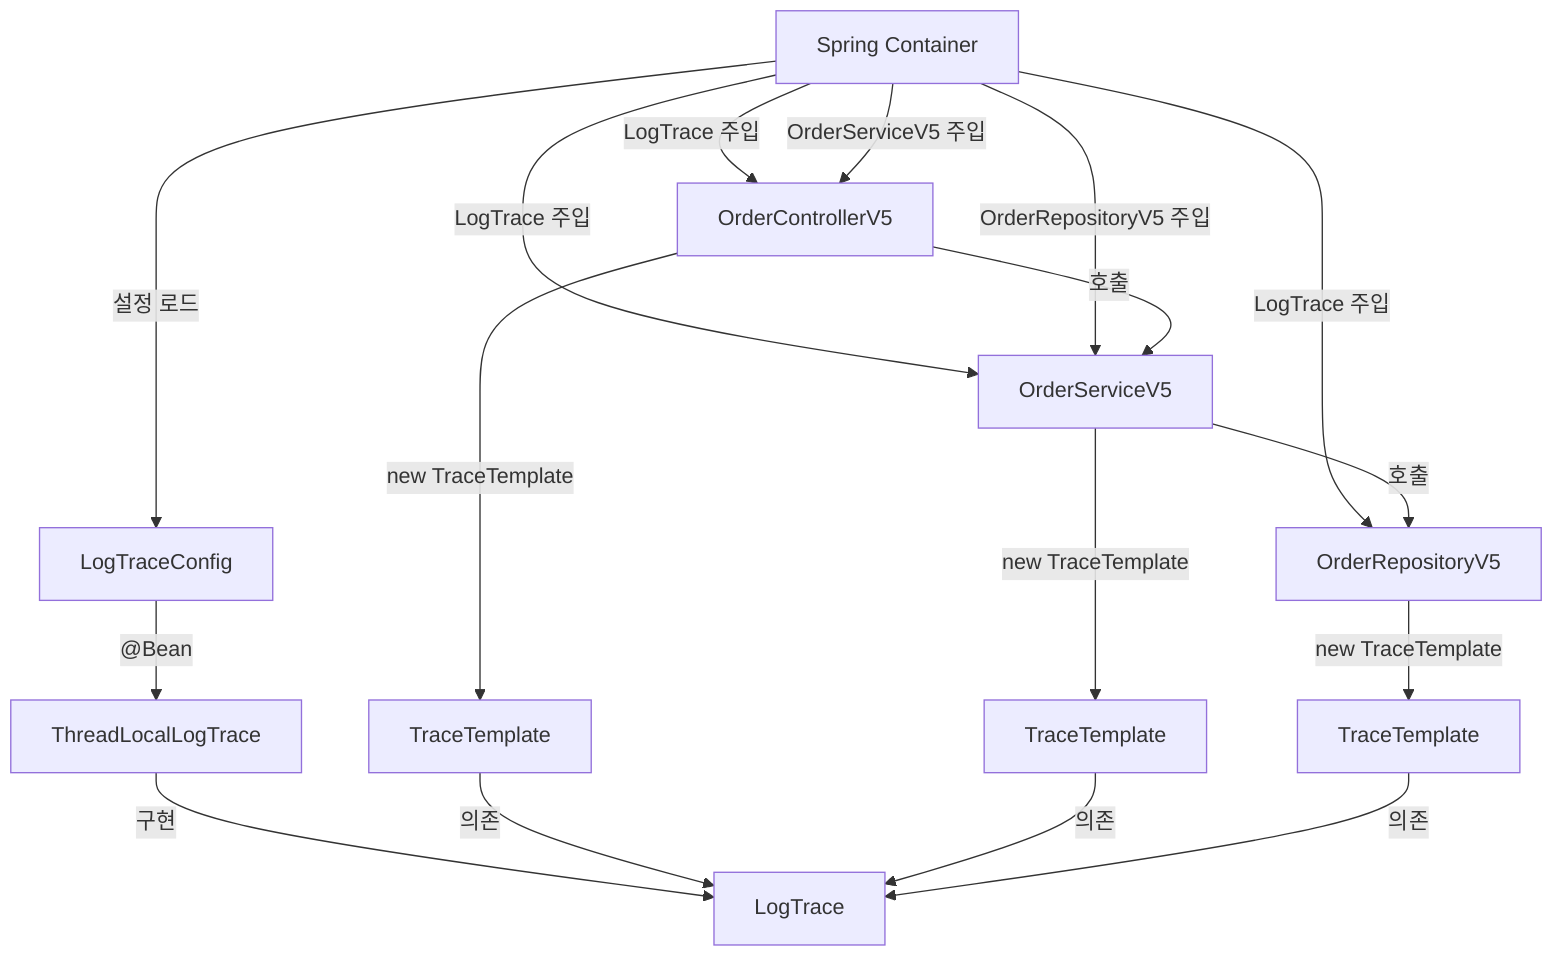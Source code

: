 graph TD
    SC[Spring Container]
    LC[LogTraceConfig]
    TL[ThreadLocalLogTrace]
    LT[LogTrace]
    
    OC[OrderControllerV5]
    OS[OrderServiceV5]
    OR[OrderRepositoryV5]
    
    TC[TraceTemplate]
    TS[TraceTemplate]
    TR[TraceTemplate]
    
    SC -->|설정 로드| LC
    LC -->|"@Bean"| TL
    TL -->|구현| LT
    
    SC -->|LogTrace 주입| OC
    SC -->|LogTrace 주입| OS
    SC -->|LogTrace 주입| OR
    
    OC -->|new TraceTemplate| TC
    OS -->|new TraceTemplate| TS
    OR -->|new TraceTemplate| TR
    
    TC -->|의존| LT
    TS -->|의존| LT
    TR -->|의존| LT
    
    SC -->|OrderServiceV5 주입| OC
    SC -->|OrderRepositoryV5 주입| OS
    
    OC -->|호출| OS
    OS -->|호출| OR